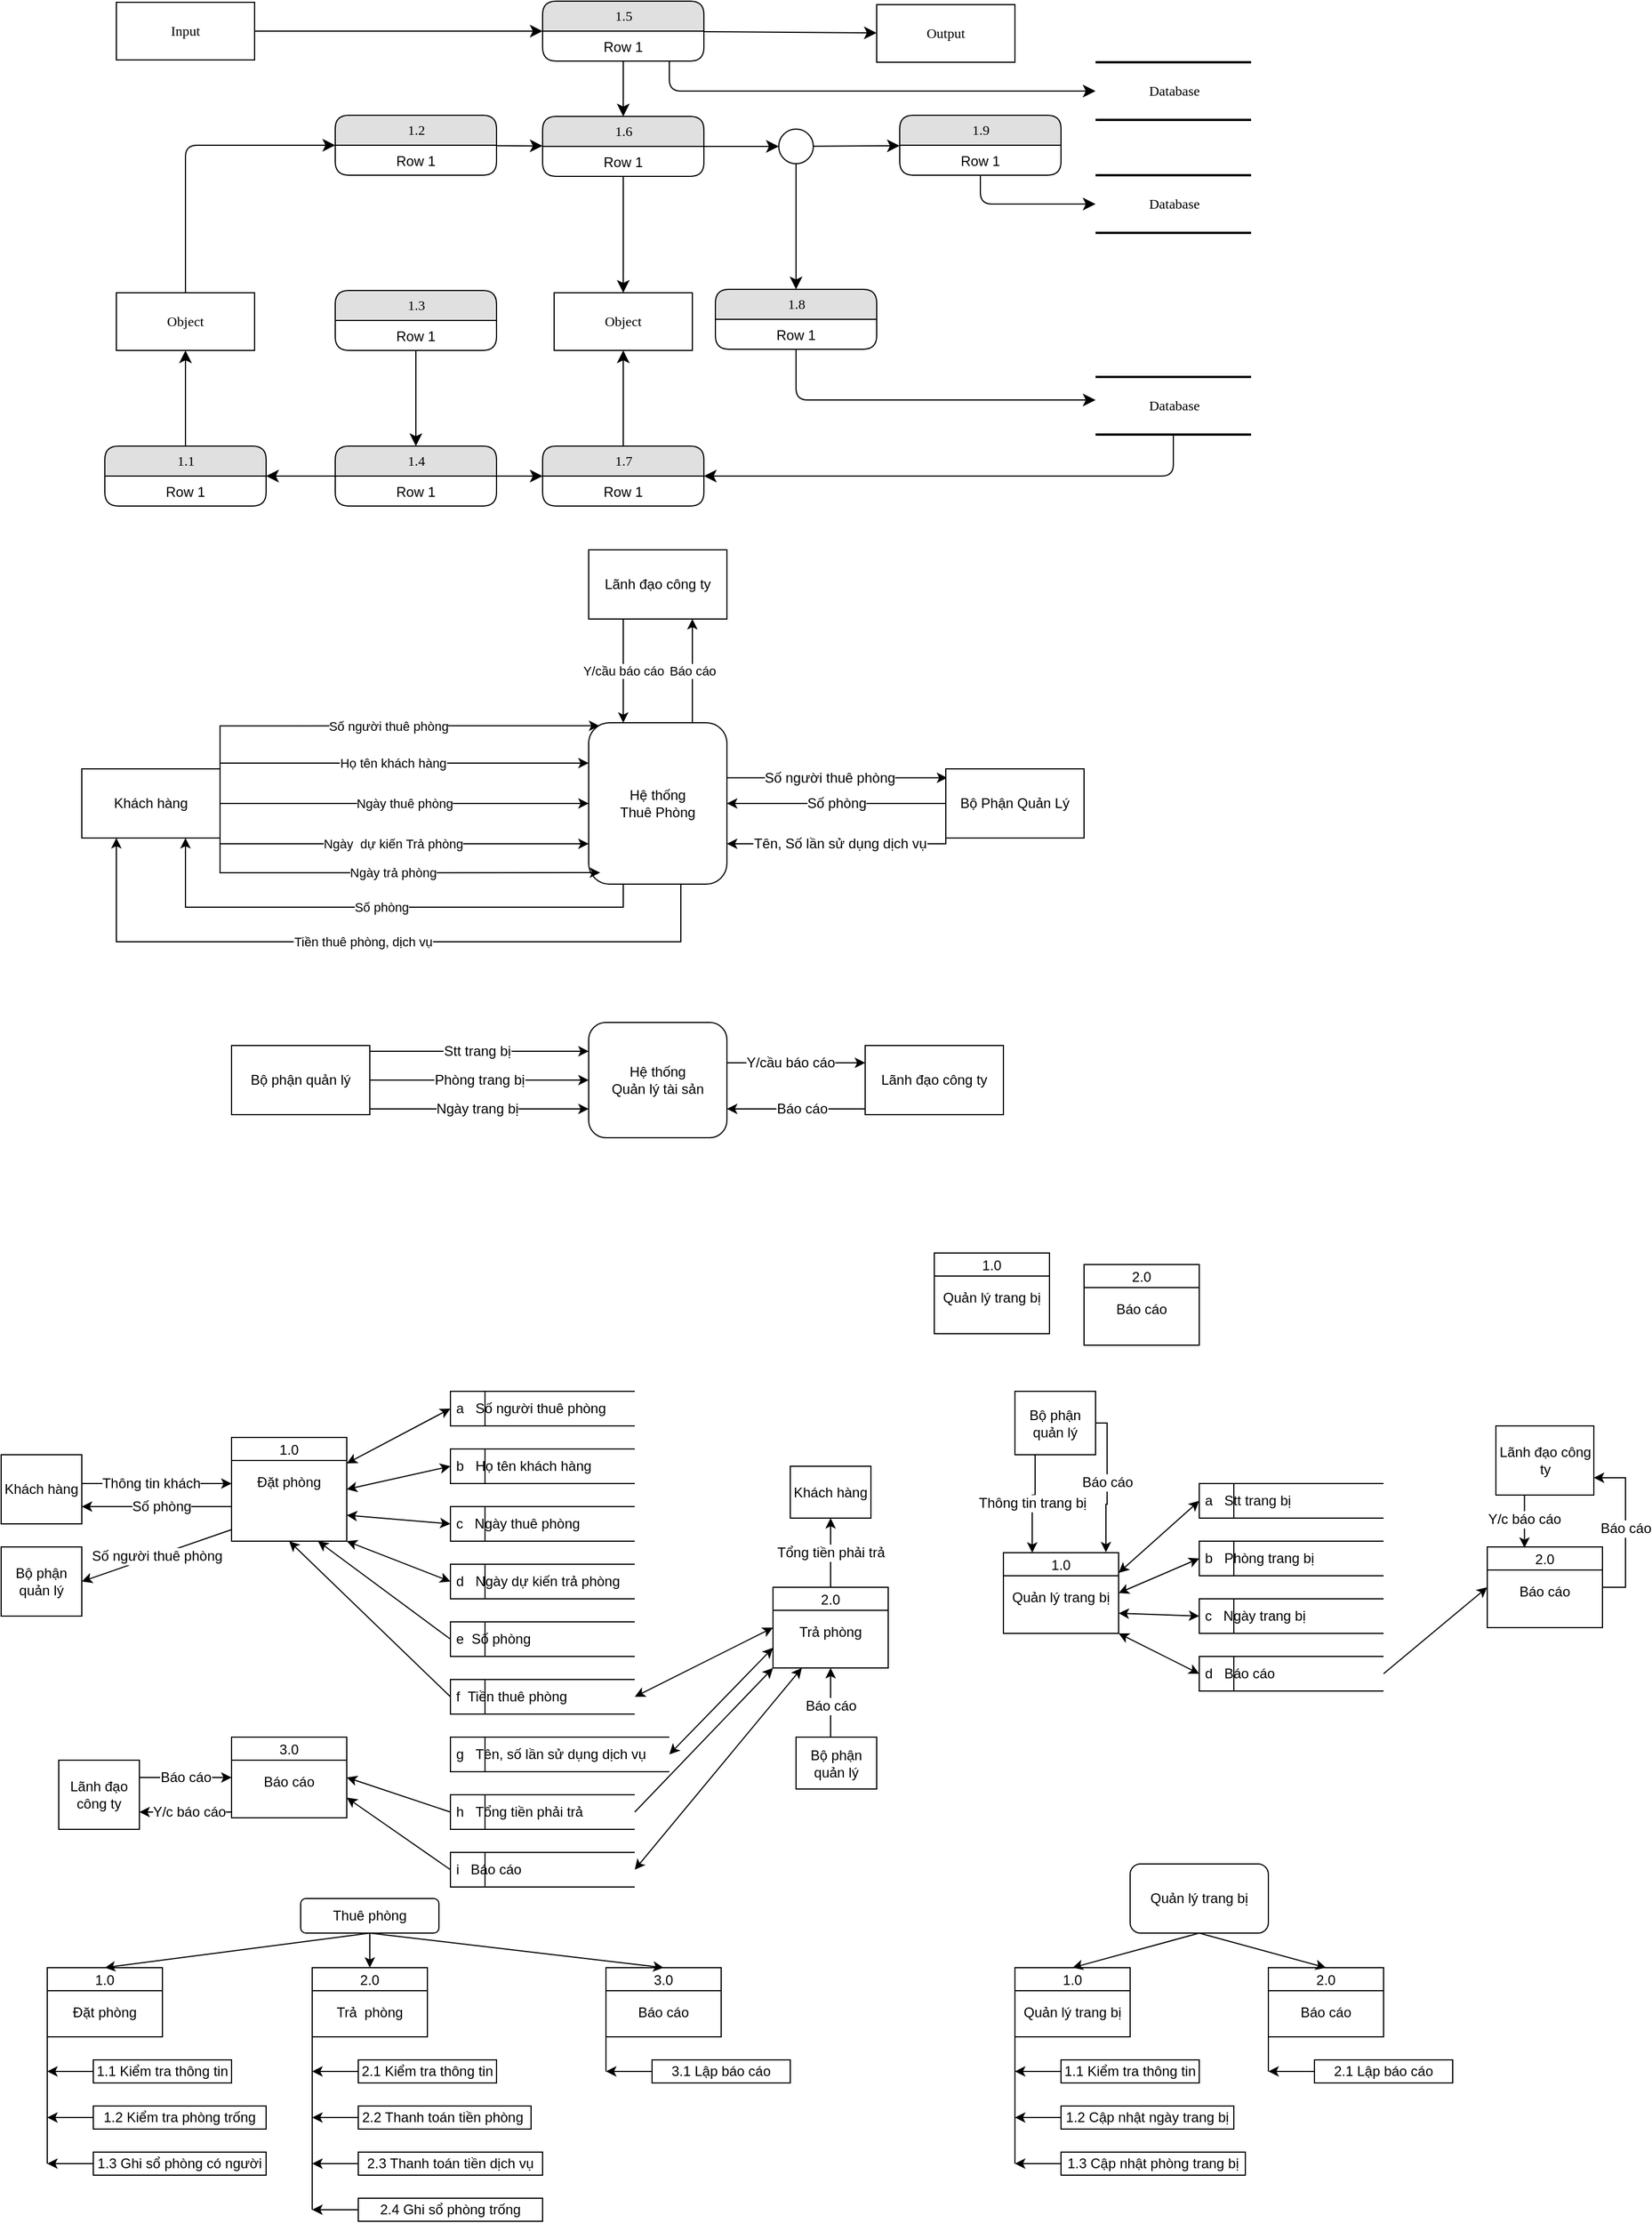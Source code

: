 <mxfile version="17.4.1" type="github">
  <diagram name="Page-1" id="52a04d89-c75d-2922-d76d-85b35f80e030">
    <mxGraphModel dx="1965" dy="456" grid="1" gridSize="10" guides="1" tooltips="1" connect="1" arrows="1" fold="1" page="1" pageScale="1" pageWidth="1100" pageHeight="850" background="none" math="0" shadow="0">
      <root>
        <mxCell id="0" />
        <mxCell id="1" parent="0" />
        <mxCell id="21ea969265ad0168-30" value="Database" style="html=1;rounded=0;shadow=0;comic=0;labelBackgroundColor=none;strokeWidth=2;fontFamily=Verdana;fontSize=12;align=center;shape=mxgraph.ios7ui.horLines;" parent="1" vertex="1">
          <mxGeometry x="910" y="107" width="135" height="50" as="geometry" />
        </mxCell>
        <mxCell id="17472293e6e8944d-4" value="Database" style="html=1;rounded=0;shadow=0;comic=0;labelBackgroundColor=none;strokeWidth=2;fontFamily=Verdana;fontSize=12;align=center;shape=mxgraph.ios7ui.horLines;" parent="1" vertex="1">
          <mxGeometry x="910" y="205" width="135" height="50" as="geometry" />
        </mxCell>
        <mxCell id="17472293e6e8944d-29" value="Output" style="whiteSpace=wrap;html=1;rounded=0;shadow=0;comic=0;labelBackgroundColor=none;strokeWidth=1;fontFamily=Verdana;fontSize=12;align=center;" parent="1" vertex="1">
          <mxGeometry x="720" y="57" width="120" height="50" as="geometry" />
        </mxCell>
        <mxCell id="1fdf3b25b50cf41e-27" style="edgeStyle=none;html=1;labelBackgroundColor=none;startFill=0;startSize=8;endFill=1;endSize=8;fontFamily=Verdana;fontSize=12;" parent="1" source="17472293e6e8944d-30" target="1fdf3b25b50cf41e-1" edge="1">
          <mxGeometry relative="1" as="geometry" />
        </mxCell>
        <mxCell id="17472293e6e8944d-30" value="Input" style="whiteSpace=wrap;html=1;rounded=0;shadow=0;comic=0;labelBackgroundColor=none;strokeWidth=1;fontFamily=Verdana;fontSize=12;align=center;" parent="1" vertex="1">
          <mxGeometry x="60" y="55" width="120" height="50" as="geometry" />
        </mxCell>
        <mxCell id="1fdf3b25b50cf41e-28" style="edgeStyle=none;html=1;labelBackgroundColor=none;startFill=0;startSize=8;endFill=1;endSize=8;fontFamily=Verdana;fontSize=12;" parent="1" source="1fdf3b25b50cf41e-1" target="17472293e6e8944d-29" edge="1">
          <mxGeometry relative="1" as="geometry" />
        </mxCell>
        <mxCell id="1fdf3b25b50cf41e-29" style="edgeStyle=none;html=1;labelBackgroundColor=none;startFill=0;startSize=8;endFill=1;endSize=8;fontFamily=Verdana;fontSize=12;" parent="1" source="1fdf3b25b50cf41e-1" target="1fdf3b25b50cf41e-7" edge="1">
          <mxGeometry relative="1" as="geometry" />
        </mxCell>
        <mxCell id="1fdf3b25b50cf41e-38" style="edgeStyle=orthogonalEdgeStyle;html=1;labelBackgroundColor=none;startFill=0;startSize=8;endFill=1;endSize=8;fontFamily=Verdana;fontSize=12;" parent="1" source="1fdf3b25b50cf41e-1" target="21ea969265ad0168-30" edge="1">
          <mxGeometry relative="1" as="geometry">
            <Array as="points">
              <mxPoint x="540" y="132" />
            </Array>
          </mxGeometry>
        </mxCell>
        <mxCell id="1fdf3b25b50cf41e-1" value="1.5" style="swimlane;html=1;fontStyle=0;childLayout=stackLayout;horizontal=1;startSize=26;fillColor=#e0e0e0;horizontalStack=0;resizeParent=1;resizeLast=0;collapsible=1;marginBottom=0;swimlaneFillColor=#ffffff;align=center;rounded=1;shadow=0;comic=0;labelBackgroundColor=none;strokeWidth=1;fontFamily=Verdana;fontSize=12" parent="1" vertex="1">
          <mxGeometry x="430" y="54" width="140" height="52" as="geometry" />
        </mxCell>
        <mxCell id="1fdf3b25b50cf41e-2" value="Row 1" style="text;html=1;strokeColor=none;fillColor=none;spacingLeft=4;spacingRight=4;whiteSpace=wrap;overflow=hidden;rotatable=0;points=[[0,0.5],[1,0.5]];portConstraint=eastwest;align=center;" parent="1fdf3b25b50cf41e-1" vertex="1">
          <mxGeometry y="26" width="140" height="26" as="geometry" />
        </mxCell>
        <mxCell id="1fdf3b25b50cf41e-47" style="edgeStyle=orthogonalEdgeStyle;html=1;labelBackgroundColor=none;startFill=0;startSize=8;endFill=1;endSize=8;fontFamily=Verdana;fontSize=12;" parent="1" source="1fdf3b25b50cf41e-6" target="1fdf3b25b50cf41e-21" edge="1">
          <mxGeometry relative="1" as="geometry">
            <Array as="points">
              <mxPoint x="978" y="466" />
            </Array>
          </mxGeometry>
        </mxCell>
        <mxCell id="1fdf3b25b50cf41e-6" value="Database" style="html=1;rounded=0;shadow=0;comic=0;labelBackgroundColor=none;strokeWidth=2;fontFamily=Verdana;fontSize=12;align=center;shape=mxgraph.ios7ui.horLines;" parent="1" vertex="1">
          <mxGeometry x="910" y="380" width="135" height="50" as="geometry" />
        </mxCell>
        <mxCell id="1fdf3b25b50cf41e-35" style="edgeStyle=none;html=1;labelBackgroundColor=none;startFill=0;startSize=8;endFill=1;endSize=8;fontFamily=Verdana;fontSize=12;" parent="1" source="1fdf3b25b50cf41e-7" target="1fdf3b25b50cf41e-34" edge="1">
          <mxGeometry relative="1" as="geometry">
            <mxPoint x="570.0" y="179.93" as="targetPoint" />
          </mxGeometry>
        </mxCell>
        <mxCell id="1fdf3b25b50cf41e-39" style="edgeStyle=none;html=1;labelBackgroundColor=none;startFill=0;startSize=8;endFill=1;endSize=8;fontFamily=Verdana;fontSize=12;" parent="1" source="1fdf3b25b50cf41e-7" target="1fdf3b25b50cf41e-26" edge="1">
          <mxGeometry relative="1" as="geometry" />
        </mxCell>
        <mxCell id="1fdf3b25b50cf41e-7" value="1.6" style="swimlane;html=1;fontStyle=0;childLayout=stackLayout;horizontal=1;startSize=26;fillColor=#e0e0e0;horizontalStack=0;resizeParent=1;resizeLast=0;collapsible=1;marginBottom=0;swimlaneFillColor=#ffffff;align=center;rounded=1;shadow=0;comic=0;labelBackgroundColor=none;strokeWidth=1;fontFamily=Verdana;fontSize=12" parent="1" vertex="1">
          <mxGeometry x="430" y="154" width="140" height="52" as="geometry" />
        </mxCell>
        <mxCell id="1fdf3b25b50cf41e-8" value="Row 1" style="text;html=1;strokeColor=none;fillColor=none;spacingLeft=4;spacingRight=4;whiteSpace=wrap;overflow=hidden;rotatable=0;points=[[0,0.5],[1,0.5]];portConstraint=eastwest;align=center;" parent="1fdf3b25b50cf41e-7" vertex="1">
          <mxGeometry y="26" width="140" height="26" as="geometry" />
        </mxCell>
        <mxCell id="1fdf3b25b50cf41e-40" style="edgeStyle=none;html=1;labelBackgroundColor=none;startFill=0;startSize=8;endFill=1;endSize=8;fontFamily=Verdana;fontSize=12;" parent="1" source="1fdf3b25b50cf41e-9" target="1fdf3b25b50cf41e-7" edge="1">
          <mxGeometry relative="1" as="geometry" />
        </mxCell>
        <mxCell id="1fdf3b25b50cf41e-9" value="1.2" style="swimlane;html=1;fontStyle=0;childLayout=stackLayout;horizontal=1;startSize=26;fillColor=#e0e0e0;horizontalStack=0;resizeParent=1;resizeLast=0;collapsible=1;marginBottom=0;swimlaneFillColor=#ffffff;align=center;rounded=1;shadow=0;comic=0;labelBackgroundColor=none;strokeWidth=1;fontFamily=Verdana;fontSize=12" parent="1" vertex="1">
          <mxGeometry x="250" y="153" width="140" height="52" as="geometry" />
        </mxCell>
        <mxCell id="1fdf3b25b50cf41e-10" value="Row 1" style="text;html=1;strokeColor=none;fillColor=none;spacingLeft=4;spacingRight=4;whiteSpace=wrap;overflow=hidden;rotatable=0;points=[[0,0.5],[1,0.5]];portConstraint=eastwest;align=center;" parent="1fdf3b25b50cf41e-9" vertex="1">
          <mxGeometry y="26" width="140" height="26" as="geometry" />
        </mxCell>
        <mxCell id="1fdf3b25b50cf41e-31" style="edgeStyle=orthogonalEdgeStyle;html=1;labelBackgroundColor=none;startFill=0;startSize=8;endFill=1;endSize=8;fontFamily=Verdana;fontSize=12;" parent="1" source="1fdf3b25b50cf41e-11" target="17472293e6e8944d-4" edge="1">
          <mxGeometry relative="1" as="geometry">
            <Array as="points">
              <mxPoint x="810" y="230" />
            </Array>
          </mxGeometry>
        </mxCell>
        <mxCell id="1fdf3b25b50cf41e-11" value="1.9" style="swimlane;html=1;fontStyle=0;childLayout=stackLayout;horizontal=1;startSize=26;fillColor=#e0e0e0;horizontalStack=0;resizeParent=1;resizeLast=0;collapsible=1;marginBottom=0;swimlaneFillColor=#ffffff;align=center;rounded=1;shadow=0;comic=0;labelBackgroundColor=none;strokeWidth=1;fontFamily=Verdana;fontSize=12" parent="1" vertex="1">
          <mxGeometry x="740" y="153" width="140" height="52" as="geometry" />
        </mxCell>
        <mxCell id="1fdf3b25b50cf41e-12" value="Row 1" style="text;html=1;strokeColor=none;fillColor=none;spacingLeft=4;spacingRight=4;whiteSpace=wrap;overflow=hidden;rotatable=0;points=[[0,0.5],[1,0.5]];portConstraint=eastwest;align=center;" parent="1fdf3b25b50cf41e-11" vertex="1">
          <mxGeometry y="26" width="140" height="26" as="geometry" />
        </mxCell>
        <mxCell id="1fdf3b25b50cf41e-43" style="edgeStyle=none;html=1;labelBackgroundColor=none;startFill=0;startSize=8;endFill=1;endSize=8;fontFamily=Verdana;fontSize=12;" parent="1" source="1fdf3b25b50cf41e-13" target="1fdf3b25b50cf41e-19" edge="1">
          <mxGeometry relative="1" as="geometry" />
        </mxCell>
        <mxCell id="1fdf3b25b50cf41e-13" value="1.3" style="swimlane;html=1;fontStyle=0;childLayout=stackLayout;horizontal=1;startSize=26;fillColor=#e0e0e0;horizontalStack=0;resizeParent=1;resizeLast=0;collapsible=1;marginBottom=0;swimlaneFillColor=#ffffff;align=center;rounded=1;shadow=0;comic=0;labelBackgroundColor=none;strokeWidth=1;fontFamily=Verdana;fontSize=12" parent="1" vertex="1">
          <mxGeometry x="250" y="305" width="140" height="52" as="geometry" />
        </mxCell>
        <mxCell id="1fdf3b25b50cf41e-14" value="Row 1" style="text;html=1;strokeColor=none;fillColor=none;spacingLeft=4;spacingRight=4;whiteSpace=wrap;overflow=hidden;rotatable=0;points=[[0,0.5],[1,0.5]];portConstraint=eastwest;align=center;" parent="1fdf3b25b50cf41e-13" vertex="1">
          <mxGeometry y="26" width="140" height="26" as="geometry" />
        </mxCell>
        <mxCell id="1fdf3b25b50cf41e-46" style="edgeStyle=orthogonalEdgeStyle;html=1;labelBackgroundColor=none;startFill=0;startSize=8;endFill=1;endSize=8;fontFamily=Verdana;fontSize=12;" parent="1" source="1fdf3b25b50cf41e-15" target="1fdf3b25b50cf41e-6" edge="1">
          <mxGeometry relative="1" as="geometry">
            <Array as="points">
              <mxPoint x="650" y="400" />
            </Array>
          </mxGeometry>
        </mxCell>
        <mxCell id="1fdf3b25b50cf41e-15" value="1.8" style="swimlane;html=1;fontStyle=0;childLayout=stackLayout;horizontal=1;startSize=26;fillColor=#e0e0e0;horizontalStack=0;resizeParent=1;resizeLast=0;collapsible=1;marginBottom=0;swimlaneFillColor=#ffffff;align=center;rounded=1;shadow=0;comic=0;labelBackgroundColor=none;strokeWidth=1;fontFamily=Verdana;fontSize=12" parent="1" vertex="1">
          <mxGeometry x="580" y="304" width="140" height="52" as="geometry" />
        </mxCell>
        <mxCell id="1fdf3b25b50cf41e-16" value="Row 1" style="text;html=1;strokeColor=none;fillColor=none;spacingLeft=4;spacingRight=4;whiteSpace=wrap;overflow=hidden;rotatable=0;points=[[0,0.5],[1,0.5]];portConstraint=eastwest;align=center;" parent="1fdf3b25b50cf41e-15" vertex="1">
          <mxGeometry y="26" width="140" height="26" as="geometry" />
        </mxCell>
        <mxCell id="1fdf3b25b50cf41e-42" style="edgeStyle=none;html=1;labelBackgroundColor=none;startFill=0;startSize=8;endFill=1;endSize=8;fontFamily=Verdana;fontSize=12;" parent="1" source="1fdf3b25b50cf41e-17" target="1fdf3b25b50cf41e-25" edge="1">
          <mxGeometry relative="1" as="geometry" />
        </mxCell>
        <mxCell id="1fdf3b25b50cf41e-17" value="1.1" style="swimlane;html=1;fontStyle=0;childLayout=stackLayout;horizontal=1;startSize=26;fillColor=#e0e0e0;horizontalStack=0;resizeParent=1;resizeLast=0;collapsible=1;marginBottom=0;swimlaneFillColor=#ffffff;align=center;rounded=1;shadow=0;comic=0;labelBackgroundColor=none;strokeWidth=1;fontFamily=Verdana;fontSize=12" parent="1" vertex="1">
          <mxGeometry x="50" y="440" width="140" height="52" as="geometry" />
        </mxCell>
        <mxCell id="1fdf3b25b50cf41e-18" value="Row 1" style="text;html=1;strokeColor=none;fillColor=none;spacingLeft=4;spacingRight=4;whiteSpace=wrap;overflow=hidden;rotatable=0;points=[[0,0.5],[1,0.5]];portConstraint=eastwest;align=center;" parent="1fdf3b25b50cf41e-17" vertex="1">
          <mxGeometry y="26" width="140" height="26" as="geometry" />
        </mxCell>
        <mxCell id="1fdf3b25b50cf41e-44" style="edgeStyle=none;html=1;labelBackgroundColor=none;startFill=0;startSize=8;endFill=1;endSize=8;fontFamily=Verdana;fontSize=12;" parent="1" source="1fdf3b25b50cf41e-19" target="1fdf3b25b50cf41e-21" edge="1">
          <mxGeometry relative="1" as="geometry" />
        </mxCell>
        <mxCell id="1fdf3b25b50cf41e-48" style="edgeStyle=none;html=1;labelBackgroundColor=none;startFill=0;startSize=8;endFill=1;endSize=8;fontFamily=Verdana;fontSize=12;" parent="1" source="1fdf3b25b50cf41e-19" target="1fdf3b25b50cf41e-17" edge="1">
          <mxGeometry relative="1" as="geometry" />
        </mxCell>
        <mxCell id="1fdf3b25b50cf41e-19" value="1.4" style="swimlane;html=1;fontStyle=0;childLayout=stackLayout;horizontal=1;startSize=26;fillColor=#e0e0e0;horizontalStack=0;resizeParent=1;resizeLast=0;collapsible=1;marginBottom=0;swimlaneFillColor=#ffffff;align=center;rounded=1;shadow=0;comic=0;labelBackgroundColor=none;strokeWidth=1;fontFamily=Verdana;fontSize=12" parent="1" vertex="1">
          <mxGeometry x="250" y="440" width="140" height="52" as="geometry" />
        </mxCell>
        <mxCell id="1fdf3b25b50cf41e-20" value="Row 1" style="text;html=1;strokeColor=none;fillColor=none;spacingLeft=4;spacingRight=4;whiteSpace=wrap;overflow=hidden;rotatable=0;points=[[0,0.5],[1,0.5]];portConstraint=eastwest;align=center;" parent="1fdf3b25b50cf41e-19" vertex="1">
          <mxGeometry y="26" width="140" height="26" as="geometry" />
        </mxCell>
        <mxCell id="1fdf3b25b50cf41e-45" style="edgeStyle=none;html=1;labelBackgroundColor=none;startFill=0;startSize=8;endFill=1;endSize=8;fontFamily=Verdana;fontSize=12;" parent="1" source="1fdf3b25b50cf41e-21" target="1fdf3b25b50cf41e-26" edge="1">
          <mxGeometry relative="1" as="geometry" />
        </mxCell>
        <mxCell id="1fdf3b25b50cf41e-21" value="1.7" style="swimlane;html=1;fontStyle=0;childLayout=stackLayout;horizontal=1;startSize=26;fillColor=#e0e0e0;horizontalStack=0;resizeParent=1;resizeLast=0;collapsible=1;marginBottom=0;swimlaneFillColor=#ffffff;align=center;rounded=1;shadow=0;comic=0;labelBackgroundColor=none;strokeWidth=1;fontFamily=Verdana;fontSize=12" parent="1" vertex="1">
          <mxGeometry x="430" y="440" width="140" height="52" as="geometry" />
        </mxCell>
        <mxCell id="1fdf3b25b50cf41e-22" value="Row 1" style="text;html=1;strokeColor=none;fillColor=none;spacingLeft=4;spacingRight=4;whiteSpace=wrap;overflow=hidden;rotatable=0;points=[[0,0.5],[1,0.5]];portConstraint=eastwest;align=center;" parent="1fdf3b25b50cf41e-21" vertex="1">
          <mxGeometry y="26" width="140" height="26" as="geometry" />
        </mxCell>
        <mxCell id="1fdf3b25b50cf41e-41" style="edgeStyle=orthogonalEdgeStyle;html=1;labelBackgroundColor=none;startFill=0;startSize=8;endFill=1;endSize=8;fontFamily=Verdana;fontSize=12;" parent="1" source="1fdf3b25b50cf41e-25" target="1fdf3b25b50cf41e-9" edge="1">
          <mxGeometry relative="1" as="geometry">
            <Array as="points">
              <mxPoint x="120" y="179" />
            </Array>
          </mxGeometry>
        </mxCell>
        <mxCell id="1fdf3b25b50cf41e-25" value="Object" style="whiteSpace=wrap;html=1;rounded=0;shadow=0;comic=0;labelBackgroundColor=none;strokeWidth=1;fontFamily=Verdana;fontSize=12;align=center;" parent="1" vertex="1">
          <mxGeometry x="60" y="307" width="120" height="50" as="geometry" />
        </mxCell>
        <mxCell id="1fdf3b25b50cf41e-26" value="Object" style="whiteSpace=wrap;html=1;rounded=0;shadow=0;comic=0;labelBackgroundColor=none;strokeWidth=1;fontFamily=Verdana;fontSize=12;align=center;" parent="1" vertex="1">
          <mxGeometry x="440" y="307" width="120" height="50" as="geometry" />
        </mxCell>
        <mxCell id="1fdf3b25b50cf41e-36" style="edgeStyle=none;html=1;labelBackgroundColor=none;startFill=0;startSize=8;endFill=1;endSize=8;fontFamily=Verdana;fontSize=12;" parent="1" source="1fdf3b25b50cf41e-34" target="1fdf3b25b50cf41e-15" edge="1">
          <mxGeometry relative="1" as="geometry" />
        </mxCell>
        <mxCell id="1fdf3b25b50cf41e-37" style="edgeStyle=none;html=1;labelBackgroundColor=none;startFill=0;startSize=8;endFill=1;endSize=8;fontFamily=Verdana;fontSize=12;" parent="1" source="1fdf3b25b50cf41e-34" target="1fdf3b25b50cf41e-11" edge="1">
          <mxGeometry relative="1" as="geometry" />
        </mxCell>
        <mxCell id="1fdf3b25b50cf41e-34" value="" style="ellipse;whiteSpace=wrap;html=1;rounded=1;shadow=0;comic=0;labelBackgroundColor=none;strokeWidth=1;fontFamily=Verdana;fontSize=12;align=center;" parent="1" vertex="1">
          <mxGeometry x="635" y="165" width="30" height="30" as="geometry" />
        </mxCell>
        <mxCell id="qejZdifnQQVO7MGU1D6S-14" value="Số phòng" style="edgeStyle=orthogonalEdgeStyle;rounded=0;orthogonalLoop=1;jettySize=auto;html=1;exitX=0.25;exitY=1;exitDx=0;exitDy=0;entryX=0.75;entryY=1;entryDx=0;entryDy=0;" edge="1" parent="1" source="qejZdifnQQVO7MGU1D6S-1" target="qejZdifnQQVO7MGU1D6S-2">
          <mxGeometry relative="1" as="geometry" />
        </mxCell>
        <mxCell id="qejZdifnQQVO7MGU1D6S-24" value="Báo cáo" style="edgeStyle=orthogonalEdgeStyle;rounded=0;orthogonalLoop=1;jettySize=auto;html=1;exitX=0.75;exitY=0;exitDx=0;exitDy=0;entryX=0.75;entryY=1;entryDx=0;entryDy=0;" edge="1" parent="1" source="qejZdifnQQVO7MGU1D6S-1" target="qejZdifnQQVO7MGU1D6S-4">
          <mxGeometry relative="1" as="geometry" />
        </mxCell>
        <mxCell id="qejZdifnQQVO7MGU1D6S-34" value="Số người thuê phòng" style="edgeStyle=orthogonalEdgeStyle;rounded=0;orthogonalLoop=1;jettySize=auto;html=1;exitX=1;exitY=0.25;exitDx=0;exitDy=0;entryX=0.01;entryY=0.13;entryDx=0;entryDy=0;entryPerimeter=0;fontSize=12;" edge="1" parent="1" source="qejZdifnQQVO7MGU1D6S-1" target="qejZdifnQQVO7MGU1D6S-3">
          <mxGeometry relative="1" as="geometry">
            <Array as="points">
              <mxPoint x="590" y="728" />
            </Array>
          </mxGeometry>
        </mxCell>
        <mxCell id="qejZdifnQQVO7MGU1D6S-1" value="Hệ thống&lt;br&gt;Thuê Phòng" style="rounded=1;whiteSpace=wrap;html=1;" vertex="1" parent="1">
          <mxGeometry x="470" y="680" width="120" height="140" as="geometry" />
        </mxCell>
        <mxCell id="qejZdifnQQVO7MGU1D6S-8" value="Số người thuê phòng" style="edgeStyle=orthogonalEdgeStyle;rounded=0;orthogonalLoop=1;jettySize=auto;html=1;exitX=1;exitY=0;exitDx=0;exitDy=0;entryX=0.077;entryY=0.019;entryDx=0;entryDy=0;entryPerimeter=0;" edge="1" parent="1" source="qejZdifnQQVO7MGU1D6S-2" target="qejZdifnQQVO7MGU1D6S-1">
          <mxGeometry relative="1" as="geometry" />
        </mxCell>
        <mxCell id="qejZdifnQQVO7MGU1D6S-9" value="Họ tên khách hàng" style="edgeStyle=orthogonalEdgeStyle;rounded=0;orthogonalLoop=1;jettySize=auto;html=1;exitX=1;exitY=0.25;exitDx=0;exitDy=0;entryX=0;entryY=0.25;entryDx=0;entryDy=0;" edge="1" parent="1" source="qejZdifnQQVO7MGU1D6S-2" target="qejZdifnQQVO7MGU1D6S-1">
          <mxGeometry relative="1" as="geometry">
            <Array as="points">
              <mxPoint x="150" y="715" />
            </Array>
          </mxGeometry>
        </mxCell>
        <mxCell id="qejZdifnQQVO7MGU1D6S-10" value="Ngày thuê phòng" style="edgeStyle=orthogonalEdgeStyle;rounded=0;orthogonalLoop=1;jettySize=auto;html=1;exitX=1;exitY=0.5;exitDx=0;exitDy=0;" edge="1" parent="1" source="qejZdifnQQVO7MGU1D6S-2" target="qejZdifnQQVO7MGU1D6S-1">
          <mxGeometry relative="1" as="geometry" />
        </mxCell>
        <mxCell id="qejZdifnQQVO7MGU1D6S-11" value="Ngày&amp;nbsp; dự kiến Trả phòng" style="edgeStyle=orthogonalEdgeStyle;rounded=0;orthogonalLoop=1;jettySize=auto;html=1;exitX=1;exitY=0.75;exitDx=0;exitDy=0;entryX=0;entryY=0.75;entryDx=0;entryDy=0;" edge="1" parent="1" source="qejZdifnQQVO7MGU1D6S-2" target="qejZdifnQQVO7MGU1D6S-1">
          <mxGeometry relative="1" as="geometry">
            <Array as="points">
              <mxPoint x="150" y="785" />
            </Array>
          </mxGeometry>
        </mxCell>
        <mxCell id="qejZdifnQQVO7MGU1D6S-12" value="Ngày trả phòng" style="edgeStyle=orthogonalEdgeStyle;rounded=0;orthogonalLoop=1;jettySize=auto;html=1;exitX=1;exitY=1;exitDx=0;exitDy=0;entryX=0.083;entryY=0.929;entryDx=0;entryDy=0;entryPerimeter=0;" edge="1" parent="1" source="qejZdifnQQVO7MGU1D6S-2" target="qejZdifnQQVO7MGU1D6S-1">
          <mxGeometry relative="1" as="geometry">
            <Array as="points">
              <mxPoint x="150" y="810" />
            </Array>
          </mxGeometry>
        </mxCell>
        <mxCell id="qejZdifnQQVO7MGU1D6S-15" value="Tiền thuê phòng, dịch vụ" style="edgeStyle=orthogonalEdgeStyle;rounded=0;orthogonalLoop=1;jettySize=auto;html=1;entryX=0.25;entryY=1;entryDx=0;entryDy=0;" edge="1" parent="1" target="qejZdifnQQVO7MGU1D6S-2">
          <mxGeometry x="0.035" relative="1" as="geometry">
            <mxPoint x="550" y="820" as="sourcePoint" />
            <mxPoint x="70" y="820" as="targetPoint" />
            <Array as="points">
              <mxPoint x="550" y="870" />
              <mxPoint x="60" y="870" />
            </Array>
            <mxPoint as="offset" />
          </mxGeometry>
        </mxCell>
        <mxCell id="qejZdifnQQVO7MGU1D6S-2" value="Khách hàng" style="rounded=0;whiteSpace=wrap;html=1;" vertex="1" parent="1">
          <mxGeometry x="30" y="720" width="120" height="60" as="geometry" />
        </mxCell>
        <mxCell id="qejZdifnQQVO7MGU1D6S-30" value="Số phòng" style="edgeStyle=orthogonalEdgeStyle;rounded=0;orthogonalLoop=1;jettySize=auto;html=1;exitX=0;exitY=0.5;exitDx=0;exitDy=0;entryX=1;entryY=0.5;entryDx=0;entryDy=0;fontSize=12;" edge="1" parent="1" source="qejZdifnQQVO7MGU1D6S-3" target="qejZdifnQQVO7MGU1D6S-1">
          <mxGeometry relative="1" as="geometry" />
        </mxCell>
        <mxCell id="qejZdifnQQVO7MGU1D6S-32" value="Tên, Số lần sử dụng dịch vụ" style="edgeStyle=orthogonalEdgeStyle;rounded=0;orthogonalLoop=1;jettySize=auto;html=1;exitX=0;exitY=1;exitDx=0;exitDy=0;entryX=1;entryY=0.75;entryDx=0;entryDy=0;fontSize=12;" edge="1" parent="1" source="qejZdifnQQVO7MGU1D6S-3" target="qejZdifnQQVO7MGU1D6S-1">
          <mxGeometry relative="1" as="geometry">
            <Array as="points">
              <mxPoint x="780" y="785" />
            </Array>
          </mxGeometry>
        </mxCell>
        <mxCell id="qejZdifnQQVO7MGU1D6S-3" value="Bộ Phận Quản Lý" style="rounded=0;whiteSpace=wrap;html=1;" vertex="1" parent="1">
          <mxGeometry x="780" y="720" width="120" height="60" as="geometry" />
        </mxCell>
        <mxCell id="qejZdifnQQVO7MGU1D6S-23" value="Y/cầu báo cáo" style="edgeStyle=orthogonalEdgeStyle;rounded=0;orthogonalLoop=1;jettySize=auto;html=1;exitX=0.25;exitY=1;exitDx=0;exitDy=0;entryX=0.25;entryY=0;entryDx=0;entryDy=0;" edge="1" parent="1" source="qejZdifnQQVO7MGU1D6S-4" target="qejZdifnQQVO7MGU1D6S-1">
          <mxGeometry relative="1" as="geometry" />
        </mxCell>
        <mxCell id="qejZdifnQQVO7MGU1D6S-4" value="Lãnh đạo công ty" style="rounded=0;whiteSpace=wrap;html=1;" vertex="1" parent="1">
          <mxGeometry x="470" y="530" width="120" height="60" as="geometry" />
        </mxCell>
        <mxCell id="qejZdifnQQVO7MGU1D6S-43" value="Y/cầu báo cáo" style="edgeStyle=orthogonalEdgeStyle;rounded=0;orthogonalLoop=1;jettySize=auto;html=1;exitX=1;exitY=0.25;exitDx=0;exitDy=0;entryX=0;entryY=0.25;entryDx=0;entryDy=0;fontSize=12;" edge="1" parent="1" source="qejZdifnQQVO7MGU1D6S-35" target="qejZdifnQQVO7MGU1D6S-37">
          <mxGeometry relative="1" as="geometry">
            <Array as="points">
              <mxPoint x="590" y="975" />
            </Array>
          </mxGeometry>
        </mxCell>
        <mxCell id="qejZdifnQQVO7MGU1D6S-35" value="Hệ thống&lt;br&gt;Quản lý tài sản" style="rounded=1;whiteSpace=wrap;html=1;fontSize=12;" vertex="1" parent="1">
          <mxGeometry x="470" y="940" width="120" height="100" as="geometry" />
        </mxCell>
        <mxCell id="qejZdifnQQVO7MGU1D6S-39" value="Stt trang bị" style="edgeStyle=orthogonalEdgeStyle;rounded=0;orthogonalLoop=1;jettySize=auto;html=1;exitX=1;exitY=0;exitDx=0;exitDy=0;entryX=0;entryY=0.25;entryDx=0;entryDy=0;fontSize=12;" edge="1" parent="1" source="qejZdifnQQVO7MGU1D6S-36" target="qejZdifnQQVO7MGU1D6S-35">
          <mxGeometry relative="1" as="geometry">
            <Array as="points">
              <mxPoint x="280" y="965" />
            </Array>
          </mxGeometry>
        </mxCell>
        <mxCell id="qejZdifnQQVO7MGU1D6S-40" value="Phòng trang bị" style="edgeStyle=orthogonalEdgeStyle;rounded=0;orthogonalLoop=1;jettySize=auto;html=1;exitX=1;exitY=0.5;exitDx=0;exitDy=0;fontSize=12;" edge="1" parent="1" source="qejZdifnQQVO7MGU1D6S-36" target="qejZdifnQQVO7MGU1D6S-35">
          <mxGeometry relative="1" as="geometry" />
        </mxCell>
        <mxCell id="qejZdifnQQVO7MGU1D6S-41" value="Ngày trang bị" style="edgeStyle=orthogonalEdgeStyle;rounded=0;orthogonalLoop=1;jettySize=auto;html=1;exitX=1;exitY=1;exitDx=0;exitDy=0;entryX=0;entryY=0.75;entryDx=0;entryDy=0;fontSize=12;" edge="1" parent="1" source="qejZdifnQQVO7MGU1D6S-36" target="qejZdifnQQVO7MGU1D6S-35">
          <mxGeometry relative="1" as="geometry">
            <Array as="points">
              <mxPoint x="280" y="1015" />
            </Array>
          </mxGeometry>
        </mxCell>
        <mxCell id="qejZdifnQQVO7MGU1D6S-36" value="Bộ phận quản lý" style="rounded=0;whiteSpace=wrap;html=1;fontSize=12;" vertex="1" parent="1">
          <mxGeometry x="160" y="960" width="120" height="60" as="geometry" />
        </mxCell>
        <mxCell id="qejZdifnQQVO7MGU1D6S-45" value="Báo cáo" style="edgeStyle=orthogonalEdgeStyle;rounded=0;orthogonalLoop=1;jettySize=auto;html=1;exitX=0;exitY=0.75;exitDx=0;exitDy=0;entryX=1;entryY=0.75;entryDx=0;entryDy=0;fontSize=12;" edge="1" parent="1" source="qejZdifnQQVO7MGU1D6S-37" target="qejZdifnQQVO7MGU1D6S-35">
          <mxGeometry relative="1" as="geometry">
            <Array as="points">
              <mxPoint x="710" y="1015" />
            </Array>
          </mxGeometry>
        </mxCell>
        <mxCell id="qejZdifnQQVO7MGU1D6S-37" value="Lãnh đạo công ty" style="rounded=0;whiteSpace=wrap;html=1;fontSize=12;" vertex="1" parent="1">
          <mxGeometry x="710" y="960" width="120" height="60" as="geometry" />
        </mxCell>
        <mxCell id="qejZdifnQQVO7MGU1D6S-98" value="Tổng tiền phải trả" style="edgeStyle=orthogonalEdgeStyle;rounded=0;orthogonalLoop=1;jettySize=auto;html=1;exitX=0.5;exitY=0;exitDx=0;exitDy=0;entryX=0.5;entryY=1;entryDx=0;entryDy=0;fontSize=12;" edge="1" parent="1" source="qejZdifnQQVO7MGU1D6S-46" target="qejZdifnQQVO7MGU1D6S-89">
          <mxGeometry relative="1" as="geometry" />
        </mxCell>
        <mxCell id="qejZdifnQQVO7MGU1D6S-46" value="&#xa;&#xa;2.0&#xa;&#xa;Trả phòng" style="swimlane;fontStyle=0;childLayout=stackLayout;horizontal=1;startSize=20;fillColor=#ffffff;horizontalStack=0;resizeParent=1;resizeParentMax=0;resizeLast=0;collapsible=0;marginBottom=0;swimlaneFillColor=#ffffff;fontSize=12;" vertex="1" parent="1">
          <mxGeometry x="630" y="1430" width="100" height="70" as="geometry" />
        </mxCell>
        <mxCell id="qejZdifnQQVO7MGU1D6S-50" value="&#xa;&#xa;1.0&#xa;&#xa;Quản lý trang bị" style="swimlane;fontStyle=0;childLayout=stackLayout;horizontal=1;startSize=20;fillColor=#ffffff;horizontalStack=0;resizeParent=1;resizeParentMax=0;resizeLast=0;collapsible=0;marginBottom=0;swimlaneFillColor=#ffffff;fontSize=12;" vertex="1" parent="1">
          <mxGeometry x="770" y="1140" width="100" height="70" as="geometry" />
        </mxCell>
        <mxCell id="qejZdifnQQVO7MGU1D6S-51" value="&#xa;&#xa;2.0&#xa;&#xa;Báo cáo" style="swimlane;fontStyle=0;childLayout=stackLayout;horizontal=1;startSize=20;fillColor=#ffffff;horizontalStack=0;resizeParent=1;resizeParentMax=0;resizeLast=0;collapsible=0;marginBottom=0;swimlaneFillColor=#ffffff;fontSize=12;" vertex="1" parent="1">
          <mxGeometry x="900" y="1150" width="100" height="70" as="geometry" />
        </mxCell>
        <mxCell id="qejZdifnQQVO7MGU1D6S-101" value="Số phòng" style="edgeStyle=orthogonalEdgeStyle;rounded=0;orthogonalLoop=1;jettySize=auto;html=1;exitX=0;exitY=0.75;exitDx=0;exitDy=0;entryX=1;entryY=0.75;entryDx=0;entryDy=0;fontSize=12;" edge="1" parent="1" source="qejZdifnQQVO7MGU1D6S-53" target="qejZdifnQQVO7MGU1D6S-85">
          <mxGeometry relative="1" as="geometry">
            <Array as="points">
              <mxPoint x="160" y="1360" />
            </Array>
          </mxGeometry>
        </mxCell>
        <mxCell id="qejZdifnQQVO7MGU1D6S-53" value="&#xa;&#xa;1.0&#xa;&#xa;Đặt phòng" style="swimlane;fontStyle=0;childLayout=stackLayout;horizontal=1;startSize=20;fillColor=#ffffff;horizontalStack=0;resizeParent=1;resizeParentMax=0;resizeLast=0;collapsible=0;marginBottom=0;swimlaneFillColor=#ffffff;fontSize=12;" vertex="1" parent="1">
          <mxGeometry x="160" y="1300" width="100" height="90" as="geometry" />
        </mxCell>
        <mxCell id="qejZdifnQQVO7MGU1D6S-54" value="a&amp;nbsp;&lt;span style=&quot;white-space: pre&quot;&gt;	&lt;/span&gt;&amp;nbsp;Số người thuê phòng" style="html=1;dashed=0;whitespace=wrap;shape=mxgraph.dfd.dataStoreID;align=left;spacingLeft=3;points=[[0,0],[0.5,0],[1,0],[0,0.5],[1,0.5],[0,1],[0.5,1],[1,1]];fontSize=12;" vertex="1" parent="1">
          <mxGeometry x="350" y="1260" width="160" height="30" as="geometry" />
        </mxCell>
        <mxCell id="qejZdifnQQVO7MGU1D6S-55" value="e&lt;span style=&quot;white-space: pre&quot;&gt;	&lt;/span&gt;&amp;nbsp;Số phòng" style="html=1;dashed=0;whitespace=wrap;shape=mxgraph.dfd.dataStoreID;align=left;spacingLeft=3;points=[[0,0],[0.5,0],[1,0],[0,0.5],[1,0.5],[0,1],[0.5,1],[1,1]];fontSize=12;" vertex="1" parent="1">
          <mxGeometry x="350" y="1460" width="160" height="30" as="geometry" />
        </mxCell>
        <mxCell id="qejZdifnQQVO7MGU1D6S-56" value="d&amp;nbsp;&lt;span style=&quot;white-space: pre&quot;&gt;	&lt;/span&gt;&amp;nbsp;Ngày dự kiến trả phòng" style="html=1;dashed=0;whitespace=wrap;shape=mxgraph.dfd.dataStoreID;align=left;spacingLeft=3;points=[[0,0],[0.5,0],[1,0],[0,0.5],[1,0.5],[0,1],[0.5,1],[1,1]];fontSize=12;" vertex="1" parent="1">
          <mxGeometry x="350" y="1410" width="160" height="30" as="geometry" />
        </mxCell>
        <mxCell id="qejZdifnQQVO7MGU1D6S-57" value="c&amp;nbsp;&lt;span style=&quot;white-space: pre&quot;&gt;	&lt;/span&gt;&amp;nbsp;Ngày thuê phòng" style="html=1;dashed=0;whitespace=wrap;shape=mxgraph.dfd.dataStoreID;align=left;spacingLeft=3;points=[[0,0],[0.5,0],[1,0],[0,0.5],[1,0.5],[0,1],[0.5,1],[1,1]];fontSize=12;" vertex="1" parent="1">
          <mxGeometry x="350" y="1360" width="160" height="30" as="geometry" />
        </mxCell>
        <mxCell id="qejZdifnQQVO7MGU1D6S-58" value="b&amp;nbsp;&lt;span style=&quot;white-space: pre&quot;&gt;	&lt;/span&gt;&amp;nbsp;Họ tên khách hàng" style="html=1;dashed=0;whitespace=wrap;shape=mxgraph.dfd.dataStoreID;align=left;spacingLeft=3;points=[[0,0],[0.5,0],[1,0],[0,0.5],[1,0.5],[0,1],[0.5,1],[1,1]];fontSize=12;" vertex="1" parent="1">
          <mxGeometry x="350" y="1310" width="160" height="30" as="geometry" />
        </mxCell>
        <mxCell id="qejZdifnQQVO7MGU1D6S-59" value="h&amp;nbsp;&lt;span style=&quot;white-space: pre&quot;&gt;	&lt;/span&gt;&amp;nbsp;Tổng tiền phải trả" style="html=1;dashed=0;whitespace=wrap;shape=mxgraph.dfd.dataStoreID;align=left;spacingLeft=3;points=[[0,0],[0.5,0],[1,0],[0,0.5],[1,0.5],[0,1],[0.5,1],[1,1]];fontSize=12;" vertex="1" parent="1">
          <mxGeometry x="350" y="1610" width="160" height="30" as="geometry" />
        </mxCell>
        <mxCell id="qejZdifnQQVO7MGU1D6S-60" value="g&amp;nbsp;&lt;span style=&quot;white-space: pre&quot;&gt;	&lt;/span&gt;&amp;nbsp;Tên, số lần sử dụng dịch vụ" style="html=1;dashed=0;whitespace=wrap;shape=mxgraph.dfd.dataStoreID;align=left;spacingLeft=3;points=[[0,0],[0.5,0],[1,0],[0,0.5],[1,0.5],[0,1],[0.5,1],[1,1]];fontSize=12;" vertex="1" parent="1">
          <mxGeometry x="350" y="1560" width="190" height="30" as="geometry" />
        </mxCell>
        <mxCell id="qejZdifnQQVO7MGU1D6S-61" value="f&lt;span style=&quot;white-space: pre&quot;&gt;	&lt;/span&gt;&amp;nbsp;Tiền thuê phòng" style="html=1;dashed=0;whitespace=wrap;shape=mxgraph.dfd.dataStoreID;align=left;spacingLeft=3;points=[[0,0],[0.5,0],[1,0],[0,0.5],[1,0.5],[0,1],[0.5,1],[1,1]];fontSize=12;" vertex="1" parent="1">
          <mxGeometry x="350" y="1510" width="160" height="30" as="geometry" />
        </mxCell>
        <mxCell id="qejZdifnQQVO7MGU1D6S-62" value="i&amp;nbsp;&lt;span style=&quot;white-space: pre&quot;&gt;	&lt;/span&gt;&amp;nbsp;Báo cáo" style="html=1;dashed=0;whitespace=wrap;shape=mxgraph.dfd.dataStoreID;align=left;spacingLeft=3;points=[[0,0],[0.5,0],[1,0],[0,0.5],[1,0.5],[0,1],[0.5,1],[1,1]];fontSize=12;" vertex="1" parent="1">
          <mxGeometry x="350" y="1660" width="160" height="30" as="geometry" />
        </mxCell>
        <mxCell id="qejZdifnQQVO7MGU1D6S-92" value="Y/c báo cáo" style="edgeStyle=orthogonalEdgeStyle;rounded=0;orthogonalLoop=1;jettySize=auto;html=1;exitX=0;exitY=1;exitDx=0;exitDy=0;entryX=1;entryY=0.75;entryDx=0;entryDy=0;fontSize=12;" edge="1" parent="1" source="qejZdifnQQVO7MGU1D6S-63" target="qejZdifnQQVO7MGU1D6S-90">
          <mxGeometry relative="1" as="geometry">
            <Array as="points">
              <mxPoint x="160" y="1625" />
            </Array>
          </mxGeometry>
        </mxCell>
        <mxCell id="qejZdifnQQVO7MGU1D6S-63" value="&#xa;&#xa;3.0&#xa;&#xa;Báo cáo" style="swimlane;fontStyle=0;childLayout=stackLayout;horizontal=1;startSize=20;fillColor=#ffffff;horizontalStack=0;resizeParent=1;resizeParentMax=0;resizeLast=0;collapsible=0;marginBottom=0;swimlaneFillColor=#ffffff;fontSize=12;" vertex="1" parent="1">
          <mxGeometry x="160" y="1560" width="100" height="70" as="geometry" />
        </mxCell>
        <mxCell id="qejZdifnQQVO7MGU1D6S-65" value="" style="endArrow=classic;startArrow=classic;html=1;rounded=0;fontSize=12;exitX=1;exitY=0.25;exitDx=0;exitDy=0;entryX=0;entryY=0.5;entryDx=0;entryDy=0;" edge="1" parent="1" source="qejZdifnQQVO7MGU1D6S-53" target="qejZdifnQQVO7MGU1D6S-54">
          <mxGeometry width="50" height="50" relative="1" as="geometry">
            <mxPoint x="200" y="1300" as="sourcePoint" />
            <mxPoint x="250" y="1250" as="targetPoint" />
          </mxGeometry>
        </mxCell>
        <mxCell id="qejZdifnQQVO7MGU1D6S-66" value="" style="endArrow=classic;startArrow=classic;html=1;rounded=0;fontSize=12;entryX=0;entryY=0.5;entryDx=0;entryDy=0;exitX=1;exitY=0.5;exitDx=0;exitDy=0;" edge="1" parent="1" source="qejZdifnQQVO7MGU1D6S-53" target="qejZdifnQQVO7MGU1D6S-58">
          <mxGeometry width="50" height="50" relative="1" as="geometry">
            <mxPoint x="220" y="1340" as="sourcePoint" />
            <mxPoint x="310" y="1340" as="targetPoint" />
          </mxGeometry>
        </mxCell>
        <mxCell id="qejZdifnQQVO7MGU1D6S-67" value="" style="endArrow=classic;startArrow=classic;html=1;rounded=0;fontSize=12;exitX=1;exitY=0.75;exitDx=0;exitDy=0;entryX=0;entryY=0.5;entryDx=0;entryDy=0;" edge="1" parent="1" source="qejZdifnQQVO7MGU1D6S-53" target="qejZdifnQQVO7MGU1D6S-57">
          <mxGeometry width="50" height="50" relative="1" as="geometry">
            <mxPoint x="260" y="1380" as="sourcePoint" />
            <mxPoint x="310" y="1330" as="targetPoint" />
          </mxGeometry>
        </mxCell>
        <mxCell id="qejZdifnQQVO7MGU1D6S-68" value="" style="endArrow=classic;startArrow=classic;html=1;rounded=0;fontSize=12;exitX=1;exitY=1;exitDx=0;exitDy=0;entryX=0;entryY=0.5;entryDx=0;entryDy=0;" edge="1" parent="1" source="qejZdifnQQVO7MGU1D6S-53" target="qejZdifnQQVO7MGU1D6S-56">
          <mxGeometry width="50" height="50" relative="1" as="geometry">
            <mxPoint x="260" y="1460" as="sourcePoint" />
            <mxPoint x="310" y="1410" as="targetPoint" />
          </mxGeometry>
        </mxCell>
        <mxCell id="qejZdifnQQVO7MGU1D6S-69" value="" style="endArrow=classic;html=1;rounded=0;fontSize=12;entryX=0.75;entryY=1;entryDx=0;entryDy=0;exitX=0;exitY=0.5;exitDx=0;exitDy=0;" edge="1" parent="1" source="qejZdifnQQVO7MGU1D6S-55" target="qejZdifnQQVO7MGU1D6S-53">
          <mxGeometry width="50" height="50" relative="1" as="geometry">
            <mxPoint x="270" y="1480" as="sourcePoint" />
            <mxPoint x="320" y="1430" as="targetPoint" />
          </mxGeometry>
        </mxCell>
        <mxCell id="qejZdifnQQVO7MGU1D6S-70" value="" style="endArrow=classic;html=1;rounded=0;fontSize=12;entryX=0.5;entryY=1;entryDx=0;entryDy=0;exitX=0;exitY=0.5;exitDx=0;exitDy=0;" edge="1" parent="1" source="qejZdifnQQVO7MGU1D6S-61" target="qejZdifnQQVO7MGU1D6S-53">
          <mxGeometry width="50" height="50" relative="1" as="geometry">
            <mxPoint x="210" y="1490" as="sourcePoint" />
            <mxPoint x="260" y="1440" as="targetPoint" />
          </mxGeometry>
        </mxCell>
        <mxCell id="qejZdifnQQVO7MGU1D6S-71" value="" style="endArrow=classic;startArrow=classic;html=1;rounded=0;fontSize=12;entryX=0;entryY=0.75;entryDx=0;entryDy=0;exitX=1;exitY=0.5;exitDx=0;exitDy=0;" edge="1" parent="1" source="qejZdifnQQVO7MGU1D6S-60" target="qejZdifnQQVO7MGU1D6S-46">
          <mxGeometry width="50" height="50" relative="1" as="geometry">
            <mxPoint x="590" y="1570" as="sourcePoint" />
            <mxPoint x="640" y="1520" as="targetPoint" />
          </mxGeometry>
        </mxCell>
        <mxCell id="qejZdifnQQVO7MGU1D6S-72" value="" style="endArrow=classic;startArrow=classic;html=1;rounded=0;fontSize=12;entryX=0.25;entryY=1;entryDx=0;entryDy=0;exitX=1;exitY=0.5;exitDx=0;exitDy=0;" edge="1" parent="1" source="qejZdifnQQVO7MGU1D6S-62" target="qejZdifnQQVO7MGU1D6S-46">
          <mxGeometry width="50" height="50" relative="1" as="geometry">
            <mxPoint x="550" y="1640" as="sourcePoint" />
            <mxPoint x="600" y="1590" as="targetPoint" />
          </mxGeometry>
        </mxCell>
        <mxCell id="qejZdifnQQVO7MGU1D6S-74" value="" style="endArrow=classic;startArrow=classic;html=1;rounded=0;fontSize=12;entryX=0;entryY=0.5;entryDx=0;entryDy=0;exitX=1;exitY=0.5;exitDx=0;exitDy=0;" edge="1" parent="1" source="qejZdifnQQVO7MGU1D6S-61" target="qejZdifnQQVO7MGU1D6S-46">
          <mxGeometry width="50" height="50" relative="1" as="geometry">
            <mxPoint x="540" y="1570" as="sourcePoint" />
            <mxPoint x="630" y="1410" as="targetPoint" />
          </mxGeometry>
        </mxCell>
        <mxCell id="qejZdifnQQVO7MGU1D6S-75" value="" style="endArrow=classic;html=1;rounded=0;fontSize=12;exitX=1;exitY=0.5;exitDx=0;exitDy=0;entryX=0;entryY=1;entryDx=0;entryDy=0;" edge="1" parent="1" source="qejZdifnQQVO7MGU1D6S-59" target="qejZdifnQQVO7MGU1D6S-46">
          <mxGeometry width="50" height="50" relative="1" as="geometry">
            <mxPoint x="580" y="1630" as="sourcePoint" />
            <mxPoint x="690" y="1550" as="targetPoint" />
          </mxGeometry>
        </mxCell>
        <mxCell id="qejZdifnQQVO7MGU1D6S-77" value="" style="endArrow=classic;html=1;rounded=0;fontSize=12;exitX=0;exitY=0.5;exitDx=0;exitDy=0;entryX=1;entryY=0.5;entryDx=0;entryDy=0;" edge="1" parent="1" source="qejZdifnQQVO7MGU1D6S-59" target="qejZdifnQQVO7MGU1D6S-63">
          <mxGeometry width="50" height="50" relative="1" as="geometry">
            <mxPoint x="270" y="1650" as="sourcePoint" />
            <mxPoint x="320" y="1600" as="targetPoint" />
          </mxGeometry>
        </mxCell>
        <mxCell id="qejZdifnQQVO7MGU1D6S-78" value="" style="endArrow=classic;html=1;rounded=0;fontSize=12;entryX=1;entryY=0.75;entryDx=0;entryDy=0;exitX=0;exitY=0.5;exitDx=0;exitDy=0;" edge="1" parent="1" source="qejZdifnQQVO7MGU1D6S-62" target="qejZdifnQQVO7MGU1D6S-63">
          <mxGeometry width="50" height="50" relative="1" as="geometry">
            <mxPoint x="210" y="1710" as="sourcePoint" />
            <mxPoint x="260" y="1660" as="targetPoint" />
          </mxGeometry>
        </mxCell>
        <mxCell id="qejZdifnQQVO7MGU1D6S-79" value="c&amp;nbsp;&lt;span style=&quot;white-space: pre&quot;&gt;	&lt;/span&gt;&amp;nbsp;Ngày trang bị" style="html=1;dashed=0;whitespace=wrap;shape=mxgraph.dfd.dataStoreID;align=left;spacingLeft=3;points=[[0,0],[0.5,0],[1,0],[0,0.5],[1,0.5],[0,1],[0.5,1],[1,1]];fontSize=12;" vertex="1" parent="1">
          <mxGeometry x="1000" y="1440" width="160" height="30" as="geometry" />
        </mxCell>
        <mxCell id="qejZdifnQQVO7MGU1D6S-80" value="b&amp;nbsp;&lt;span style=&quot;white-space: pre&quot;&gt;	&lt;/span&gt;&amp;nbsp;Phòng trang bị" style="html=1;dashed=0;whitespace=wrap;shape=mxgraph.dfd.dataStoreID;align=left;spacingLeft=3;points=[[0,0],[0.5,0],[1,0],[0,0.5],[1,0.5],[0,1],[0.5,1],[1,1]];fontSize=12;" vertex="1" parent="1">
          <mxGeometry x="1000" y="1390" width="160" height="30" as="geometry" />
        </mxCell>
        <mxCell id="qejZdifnQQVO7MGU1D6S-81" value="a&amp;nbsp;&lt;span style=&quot;white-space: pre&quot;&gt;	&lt;/span&gt;&amp;nbsp;Stt trang bị" style="html=1;dashed=0;whitespace=wrap;shape=mxgraph.dfd.dataStoreID;align=left;spacingLeft=3;points=[[0,0],[0.5,0],[1,0],[0,0.5],[1,0.5],[0,1],[0.5,1],[1,1]];fontSize=12;" vertex="1" parent="1">
          <mxGeometry x="1000" y="1340" width="160" height="30" as="geometry" />
        </mxCell>
        <mxCell id="qejZdifnQQVO7MGU1D6S-82" value="d&amp;nbsp;&lt;span style=&quot;white-space: pre&quot;&gt;	&lt;/span&gt;&amp;nbsp;Báo cáo" style="html=1;dashed=0;whitespace=wrap;shape=mxgraph.dfd.dataStoreID;align=left;spacingLeft=3;points=[[0,0],[0.5,0],[1,0],[0,0.5],[1,0.5],[0,1],[0.5,1],[1,1]];fontSize=12;" vertex="1" parent="1">
          <mxGeometry x="1000" y="1490" width="160" height="30" as="geometry" />
        </mxCell>
        <mxCell id="qejZdifnQQVO7MGU1D6S-116" value="Báo cáo" style="edgeStyle=orthogonalEdgeStyle;rounded=0;orthogonalLoop=1;jettySize=auto;html=1;exitX=1;exitY=0.5;exitDx=0;exitDy=0;entryX=1;entryY=0.75;entryDx=0;entryDy=0;fontSize=12;" edge="1" parent="1" source="qejZdifnQQVO7MGU1D6S-83" target="qejZdifnQQVO7MGU1D6S-88">
          <mxGeometry relative="1" as="geometry" />
        </mxCell>
        <mxCell id="qejZdifnQQVO7MGU1D6S-83" value="&#xa;&#xa;2.0&#xa;&#xa;Báo cáo" style="swimlane;fontStyle=0;childLayout=stackLayout;horizontal=1;startSize=20;fillColor=#ffffff;horizontalStack=0;resizeParent=1;resizeParentMax=0;resizeLast=0;collapsible=0;marginBottom=0;swimlaneFillColor=#ffffff;fontSize=12;" vertex="1" parent="1">
          <mxGeometry x="1250" y="1395" width="100" height="70" as="geometry" />
        </mxCell>
        <mxCell id="qejZdifnQQVO7MGU1D6S-84" value="&#xa;&#xa;1.0&#xa;&#xa;Quản lý trang bị" style="swimlane;fontStyle=0;childLayout=stackLayout;horizontal=1;startSize=20;fillColor=#ffffff;horizontalStack=0;resizeParent=1;resizeParentMax=0;resizeLast=0;collapsible=0;marginBottom=0;swimlaneFillColor=#ffffff;fontSize=12;" vertex="1" parent="1">
          <mxGeometry x="830" y="1400" width="100" height="70" as="geometry" />
        </mxCell>
        <mxCell id="qejZdifnQQVO7MGU1D6S-93" value="Thông tin khách" style="edgeStyle=orthogonalEdgeStyle;rounded=0;orthogonalLoop=1;jettySize=auto;html=1;exitX=1;exitY=0.25;exitDx=0;exitDy=0;fontSize=12;" edge="1" parent="1" source="qejZdifnQQVO7MGU1D6S-85">
          <mxGeometry relative="1" as="geometry">
            <mxPoint x="160" y="1340" as="targetPoint" />
            <Array as="points">
              <mxPoint x="120" y="1340" />
              <mxPoint x="120" y="1340" />
            </Array>
          </mxGeometry>
        </mxCell>
        <mxCell id="qejZdifnQQVO7MGU1D6S-85" value="Khách hàng" style="rounded=0;whiteSpace=wrap;html=1;fontSize=12;" vertex="1" parent="1">
          <mxGeometry x="-40" y="1315" width="70" height="60" as="geometry" />
        </mxCell>
        <mxCell id="qejZdifnQQVO7MGU1D6S-110" value="Thông tin trang bị" style="edgeStyle=orthogonalEdgeStyle;rounded=0;orthogonalLoop=1;jettySize=auto;html=1;exitX=0.25;exitY=1;exitDx=0;exitDy=0;entryX=0.25;entryY=0;entryDx=0;entryDy=0;fontSize=12;" edge="1" parent="1" source="qejZdifnQQVO7MGU1D6S-87" target="qejZdifnQQVO7MGU1D6S-84">
          <mxGeometry relative="1" as="geometry">
            <Array as="points">
              <mxPoint x="855" y="1350" />
            </Array>
          </mxGeometry>
        </mxCell>
        <mxCell id="qejZdifnQQVO7MGU1D6S-111" value="Báo cáo" style="edgeStyle=orthogonalEdgeStyle;rounded=0;orthogonalLoop=1;jettySize=auto;html=1;entryX=0.89;entryY=-0.005;entryDx=0;entryDy=0;entryPerimeter=0;fontSize=12;" edge="1" parent="1" source="qejZdifnQQVO7MGU1D6S-87" target="qejZdifnQQVO7MGU1D6S-84">
          <mxGeometry relative="1" as="geometry">
            <Array as="points">
              <mxPoint x="920" y="1288" />
              <mxPoint x="920" y="1358" />
              <mxPoint x="919" y="1358" />
            </Array>
          </mxGeometry>
        </mxCell>
        <mxCell id="qejZdifnQQVO7MGU1D6S-87" value="Bộ phận quản lý" style="rounded=0;whiteSpace=wrap;html=1;fontSize=12;" vertex="1" parent="1">
          <mxGeometry x="840" y="1260" width="70" height="55" as="geometry" />
        </mxCell>
        <mxCell id="qejZdifnQQVO7MGU1D6S-113" value="Y/c báo cáo" style="edgeStyle=orthogonalEdgeStyle;rounded=0;orthogonalLoop=1;jettySize=auto;html=1;exitX=0.25;exitY=1;exitDx=0;exitDy=0;entryX=0.323;entryY=0.01;entryDx=0;entryDy=0;entryPerimeter=0;fontSize=12;" edge="1" parent="1" source="qejZdifnQQVO7MGU1D6S-88" target="qejZdifnQQVO7MGU1D6S-83">
          <mxGeometry relative="1" as="geometry">
            <Array as="points">
              <mxPoint x="1282" y="1350" />
            </Array>
          </mxGeometry>
        </mxCell>
        <mxCell id="qejZdifnQQVO7MGU1D6S-88" value="Lãnh đạo công ty" style="rounded=0;whiteSpace=wrap;html=1;fontSize=12;" vertex="1" parent="1">
          <mxGeometry x="1257.5" y="1290" width="85" height="60" as="geometry" />
        </mxCell>
        <mxCell id="qejZdifnQQVO7MGU1D6S-89" value="Khách hàng" style="rounded=0;whiteSpace=wrap;html=1;fontSize=12;" vertex="1" parent="1">
          <mxGeometry x="645" y="1325" width="70" height="45" as="geometry" />
        </mxCell>
        <mxCell id="qejZdifnQQVO7MGU1D6S-91" value="Báo cáo" style="edgeStyle=orthogonalEdgeStyle;rounded=0;orthogonalLoop=1;jettySize=auto;html=1;exitX=1;exitY=0.25;exitDx=0;exitDy=0;entryX=0;entryY=0.5;entryDx=0;entryDy=0;fontSize=12;" edge="1" parent="1" source="qejZdifnQQVO7MGU1D6S-90" target="qejZdifnQQVO7MGU1D6S-63">
          <mxGeometry relative="1" as="geometry" />
        </mxCell>
        <mxCell id="qejZdifnQQVO7MGU1D6S-90" value="Lãnh đạo công ty" style="rounded=0;whiteSpace=wrap;html=1;fontSize=12;" vertex="1" parent="1">
          <mxGeometry x="10" y="1580" width="70" height="60" as="geometry" />
        </mxCell>
        <mxCell id="qejZdifnQQVO7MGU1D6S-100" value="Bộ phận quản lý" style="rounded=0;whiteSpace=wrap;html=1;fontSize=12;" vertex="1" parent="1">
          <mxGeometry x="-40" y="1395" width="70" height="60" as="geometry" />
        </mxCell>
        <mxCell id="qejZdifnQQVO7MGU1D6S-103" value="Số người thuê phòng" style="endArrow=classic;html=1;rounded=0;fontSize=12;entryX=1;entryY=0.5;entryDx=0;entryDy=0;" edge="1" parent="1" target="qejZdifnQQVO7MGU1D6S-100">
          <mxGeometry width="50" height="50" relative="1" as="geometry">
            <mxPoint x="160" y="1380" as="sourcePoint" />
            <mxPoint x="140" y="1430" as="targetPoint" />
          </mxGeometry>
        </mxCell>
        <mxCell id="qejZdifnQQVO7MGU1D6S-105" value="Báo cáo" style="edgeStyle=orthogonalEdgeStyle;rounded=0;orthogonalLoop=1;jettySize=auto;html=1;exitX=0.5;exitY=0;exitDx=0;exitDy=0;entryX=0.5;entryY=1;entryDx=0;entryDy=0;fontSize=12;" edge="1" parent="1" source="qejZdifnQQVO7MGU1D6S-104" target="qejZdifnQQVO7MGU1D6S-46">
          <mxGeometry relative="1" as="geometry">
            <Array as="points">
              <mxPoint x="680" y="1560" />
            </Array>
          </mxGeometry>
        </mxCell>
        <mxCell id="qejZdifnQQVO7MGU1D6S-104" value="Bộ phận quản lý" style="rounded=0;whiteSpace=wrap;html=1;fontSize=12;" vertex="1" parent="1">
          <mxGeometry x="650" y="1560" width="70" height="45" as="geometry" />
        </mxCell>
        <mxCell id="qejZdifnQQVO7MGU1D6S-106" value="" style="endArrow=classic;startArrow=classic;html=1;rounded=0;fontSize=12;entryX=0;entryY=0.5;entryDx=0;entryDy=0;exitX=1;exitY=0.25;exitDx=0;exitDy=0;" edge="1" parent="1" source="qejZdifnQQVO7MGU1D6S-84" target="qejZdifnQQVO7MGU1D6S-81">
          <mxGeometry width="50" height="50" relative="1" as="geometry">
            <mxPoint x="930" y="1480" as="sourcePoint" />
            <mxPoint x="980" y="1430" as="targetPoint" />
          </mxGeometry>
        </mxCell>
        <mxCell id="qejZdifnQQVO7MGU1D6S-107" value="" style="endArrow=classic;startArrow=classic;html=1;rounded=0;fontSize=12;entryX=0;entryY=0.5;entryDx=0;entryDy=0;exitX=1;exitY=0.5;exitDx=0;exitDy=0;" edge="1" parent="1" source="qejZdifnQQVO7MGU1D6S-84" target="qejZdifnQQVO7MGU1D6S-80">
          <mxGeometry width="50" height="50" relative="1" as="geometry">
            <mxPoint x="940" y="1460" as="sourcePoint" />
            <mxPoint x="990" y="1410" as="targetPoint" />
          </mxGeometry>
        </mxCell>
        <mxCell id="qejZdifnQQVO7MGU1D6S-108" value="" style="endArrow=classic;startArrow=classic;html=1;rounded=0;fontSize=12;entryX=0;entryY=0.5;entryDx=0;entryDy=0;exitX=1;exitY=0.75;exitDx=0;exitDy=0;" edge="1" parent="1" source="qejZdifnQQVO7MGU1D6S-84" target="qejZdifnQQVO7MGU1D6S-79">
          <mxGeometry width="50" height="50" relative="1" as="geometry">
            <mxPoint x="940" y="1500" as="sourcePoint" />
            <mxPoint x="990" y="1450" as="targetPoint" />
          </mxGeometry>
        </mxCell>
        <mxCell id="qejZdifnQQVO7MGU1D6S-109" value="" style="endArrow=classic;startArrow=classic;html=1;rounded=0;fontSize=12;entryX=0;entryY=0.5;entryDx=0;entryDy=0;exitX=1;exitY=1;exitDx=0;exitDy=0;" edge="1" parent="1" source="qejZdifnQQVO7MGU1D6S-84" target="qejZdifnQQVO7MGU1D6S-82">
          <mxGeometry width="50" height="50" relative="1" as="geometry">
            <mxPoint x="900" y="1650" as="sourcePoint" />
            <mxPoint x="950" y="1600" as="targetPoint" />
          </mxGeometry>
        </mxCell>
        <mxCell id="qejZdifnQQVO7MGU1D6S-112" value="" style="endArrow=classic;html=1;rounded=0;fontSize=12;entryX=0;entryY=0.5;entryDx=0;entryDy=0;exitX=1;exitY=0.5;exitDx=0;exitDy=0;" edge="1" parent="1" source="qejZdifnQQVO7MGU1D6S-82" target="qejZdifnQQVO7MGU1D6S-83">
          <mxGeometry width="50" height="50" relative="1" as="geometry">
            <mxPoint x="1170" y="1470" as="sourcePoint" />
            <mxPoint x="1240" y="1460" as="targetPoint" />
          </mxGeometry>
        </mxCell>
        <mxCell id="qejZdifnQQVO7MGU1D6S-117" value="&#xa;&#xa;1.0&#xa;&#xa;Đặt phòng" style="swimlane;fontStyle=0;childLayout=stackLayout;horizontal=1;startSize=20;fillColor=#ffffff;horizontalStack=0;resizeParent=1;resizeParentMax=0;resizeLast=0;collapsible=0;marginBottom=0;swimlaneFillColor=#ffffff;fontSize=12;" vertex="1" parent="1">
          <mxGeometry y="1760" width="100" height="60" as="geometry" />
        </mxCell>
        <mxCell id="qejZdifnQQVO7MGU1D6S-129" style="edgeStyle=orthogonalEdgeStyle;rounded=0;orthogonalLoop=1;jettySize=auto;html=1;fontSize=12;" edge="1" parent="1" source="qejZdifnQQVO7MGU1D6S-121">
          <mxGeometry relative="1" as="geometry">
            <mxPoint y="1850" as="targetPoint" />
          </mxGeometry>
        </mxCell>
        <mxCell id="qejZdifnQQVO7MGU1D6S-121" value="1.1 Kiểm tra thông tin" style="rounded=0;whiteSpace=wrap;html=1;fontSize=12;" vertex="1" parent="1">
          <mxGeometry x="40" y="1840" width="120" height="20" as="geometry" />
        </mxCell>
        <mxCell id="qejZdifnQQVO7MGU1D6S-131" style="edgeStyle=orthogonalEdgeStyle;rounded=0;orthogonalLoop=1;jettySize=auto;html=1;fontSize=12;" edge="1" parent="1" source="qejZdifnQQVO7MGU1D6S-122">
          <mxGeometry relative="1" as="geometry">
            <mxPoint y="1930" as="targetPoint" />
          </mxGeometry>
        </mxCell>
        <mxCell id="qejZdifnQQVO7MGU1D6S-122" value="1.3 Ghi sổ phòng có người" style="rounded=0;whiteSpace=wrap;html=1;fontSize=12;" vertex="1" parent="1">
          <mxGeometry x="40" y="1920" width="150" height="20" as="geometry" />
        </mxCell>
        <mxCell id="qejZdifnQQVO7MGU1D6S-130" style="edgeStyle=orthogonalEdgeStyle;rounded=0;orthogonalLoop=1;jettySize=auto;html=1;fontSize=12;" edge="1" parent="1" source="qejZdifnQQVO7MGU1D6S-123">
          <mxGeometry relative="1" as="geometry">
            <mxPoint y="1890" as="targetPoint" />
          </mxGeometry>
        </mxCell>
        <mxCell id="qejZdifnQQVO7MGU1D6S-123" value="1.2 Kiểm tra phòng trống" style="rounded=0;whiteSpace=wrap;html=1;fontSize=12;" vertex="1" parent="1">
          <mxGeometry x="40" y="1880" width="150" height="20" as="geometry" />
        </mxCell>
        <mxCell id="qejZdifnQQVO7MGU1D6S-127" value="" style="endArrow=none;html=1;rounded=0;fontSize=12;entryX=0;entryY=1;entryDx=0;entryDy=0;" edge="1" parent="1" target="qejZdifnQQVO7MGU1D6S-117">
          <mxGeometry width="50" height="50" relative="1" as="geometry">
            <mxPoint y="1930" as="sourcePoint" />
            <mxPoint x="390" y="1860" as="targetPoint" />
          </mxGeometry>
        </mxCell>
        <mxCell id="qejZdifnQQVO7MGU1D6S-154" value="&#xa;&#xa;2.0&#xa;&#xa;Trả  phòng" style="swimlane;fontStyle=0;childLayout=stackLayout;horizontal=1;startSize=20;fillColor=#ffffff;horizontalStack=0;resizeParent=1;resizeParentMax=0;resizeLast=0;collapsible=0;marginBottom=0;swimlaneFillColor=#ffffff;fontSize=12;" vertex="1" parent="1">
          <mxGeometry x="230" y="1760" width="100" height="60" as="geometry" />
        </mxCell>
        <mxCell id="qejZdifnQQVO7MGU1D6S-155" style="edgeStyle=orthogonalEdgeStyle;rounded=0;orthogonalLoop=1;jettySize=auto;html=1;fontSize=12;" edge="1" parent="1" source="qejZdifnQQVO7MGU1D6S-156">
          <mxGeometry relative="1" as="geometry">
            <mxPoint x="230" y="1850" as="targetPoint" />
          </mxGeometry>
        </mxCell>
        <mxCell id="qejZdifnQQVO7MGU1D6S-156" value="2.1 Kiểm tra thông tin" style="rounded=0;whiteSpace=wrap;html=1;fontSize=12;" vertex="1" parent="1">
          <mxGeometry x="270" y="1840" width="120" height="20" as="geometry" />
        </mxCell>
        <mxCell id="qejZdifnQQVO7MGU1D6S-157" style="edgeStyle=orthogonalEdgeStyle;rounded=0;orthogonalLoop=1;jettySize=auto;html=1;fontSize=12;" edge="1" parent="1" source="qejZdifnQQVO7MGU1D6S-158">
          <mxGeometry relative="1" as="geometry">
            <mxPoint x="230" y="1930" as="targetPoint" />
          </mxGeometry>
        </mxCell>
        <mxCell id="qejZdifnQQVO7MGU1D6S-158" value="2.3 Thanh toán tiền dịch vụ" style="rounded=0;whiteSpace=wrap;html=1;fontSize=12;" vertex="1" parent="1">
          <mxGeometry x="270" y="1920" width="160" height="20" as="geometry" />
        </mxCell>
        <mxCell id="qejZdifnQQVO7MGU1D6S-159" style="edgeStyle=orthogonalEdgeStyle;rounded=0;orthogonalLoop=1;jettySize=auto;html=1;fontSize=12;" edge="1" parent="1" source="qejZdifnQQVO7MGU1D6S-160">
          <mxGeometry relative="1" as="geometry">
            <mxPoint x="230" y="1890" as="targetPoint" />
          </mxGeometry>
        </mxCell>
        <mxCell id="qejZdifnQQVO7MGU1D6S-160" value="2.2 Thanh toán tiền phòng&amp;nbsp;" style="rounded=0;whiteSpace=wrap;html=1;fontSize=12;" vertex="1" parent="1">
          <mxGeometry x="270" y="1880" width="150" height="20" as="geometry" />
        </mxCell>
        <mxCell id="qejZdifnQQVO7MGU1D6S-161" style="edgeStyle=orthogonalEdgeStyle;rounded=0;orthogonalLoop=1;jettySize=auto;html=1;fontSize=12;" edge="1" parent="1" source="qejZdifnQQVO7MGU1D6S-162">
          <mxGeometry relative="1" as="geometry">
            <mxPoint x="230" y="1970" as="targetPoint" />
          </mxGeometry>
        </mxCell>
        <mxCell id="qejZdifnQQVO7MGU1D6S-162" value="2.4 Ghi sổ phòng trống" style="rounded=0;whiteSpace=wrap;html=1;fontSize=12;" vertex="1" parent="1">
          <mxGeometry x="270" y="1960" width="160" height="20" as="geometry" />
        </mxCell>
        <mxCell id="qejZdifnQQVO7MGU1D6S-163" value="" style="endArrow=none;html=1;rounded=0;fontSize=12;entryX=0;entryY=1;entryDx=0;entryDy=0;" edge="1" parent="1" target="qejZdifnQQVO7MGU1D6S-154">
          <mxGeometry width="50" height="50" relative="1" as="geometry">
            <mxPoint x="230" y="1970" as="sourcePoint" />
            <mxPoint x="620" y="1860" as="targetPoint" />
          </mxGeometry>
        </mxCell>
        <mxCell id="qejZdifnQQVO7MGU1D6S-164" value="&#xa;&#xa;3.0&#xa;&#xa;Báo cáo" style="swimlane;fontStyle=0;childLayout=stackLayout;horizontal=1;startSize=20;fillColor=#ffffff;horizontalStack=0;resizeParent=1;resizeParentMax=0;resizeLast=0;collapsible=0;marginBottom=0;swimlaneFillColor=#ffffff;fontSize=12;" vertex="1" parent="1">
          <mxGeometry x="485" y="1760" width="100" height="60" as="geometry" />
        </mxCell>
        <mxCell id="qejZdifnQQVO7MGU1D6S-165" style="edgeStyle=orthogonalEdgeStyle;rounded=0;orthogonalLoop=1;jettySize=auto;html=1;fontSize=12;" edge="1" parent="1" source="qejZdifnQQVO7MGU1D6S-166">
          <mxGeometry relative="1" as="geometry">
            <mxPoint x="485" y="1850" as="targetPoint" />
          </mxGeometry>
        </mxCell>
        <mxCell id="qejZdifnQQVO7MGU1D6S-166" value="3.1 Lập báo cáo" style="rounded=0;whiteSpace=wrap;html=1;fontSize=12;" vertex="1" parent="1">
          <mxGeometry x="525" y="1840" width="120" height="20" as="geometry" />
        </mxCell>
        <mxCell id="qejZdifnQQVO7MGU1D6S-173" value="" style="endArrow=none;html=1;rounded=0;fontSize=12;entryX=0;entryY=1;entryDx=0;entryDy=0;" edge="1" parent="1" target="qejZdifnQQVO7MGU1D6S-164">
          <mxGeometry width="50" height="50" relative="1" as="geometry">
            <mxPoint x="485" y="1850" as="sourcePoint" />
            <mxPoint x="875" y="1860" as="targetPoint" />
          </mxGeometry>
        </mxCell>
        <mxCell id="qejZdifnQQVO7MGU1D6S-175" value="Thuê phòng" style="rounded=1;whiteSpace=wrap;html=1;fontSize=12;" vertex="1" parent="1">
          <mxGeometry x="220" y="1700" width="120" height="30" as="geometry" />
        </mxCell>
        <mxCell id="qejZdifnQQVO7MGU1D6S-178" value="" style="endArrow=classic;html=1;rounded=0;fontSize=12;exitX=0.5;exitY=1;exitDx=0;exitDy=0;entryX=0.5;entryY=0;entryDx=0;entryDy=0;" edge="1" parent="1" source="qejZdifnQQVO7MGU1D6S-175" target="qejZdifnQQVO7MGU1D6S-117">
          <mxGeometry width="50" height="50" relative="1" as="geometry">
            <mxPoint x="100" y="1760" as="sourcePoint" />
            <mxPoint x="150" y="1710" as="targetPoint" />
          </mxGeometry>
        </mxCell>
        <mxCell id="qejZdifnQQVO7MGU1D6S-179" value="" style="endArrow=classic;html=1;rounded=0;fontSize=12;entryX=0.5;entryY=0;entryDx=0;entryDy=0;" edge="1" parent="1" target="qejZdifnQQVO7MGU1D6S-154">
          <mxGeometry width="50" height="50" relative="1" as="geometry">
            <mxPoint x="280" y="1730" as="sourcePoint" />
            <mxPoint x="190" y="1690" as="targetPoint" />
          </mxGeometry>
        </mxCell>
        <mxCell id="qejZdifnQQVO7MGU1D6S-180" value="" style="endArrow=classic;html=1;rounded=0;fontSize=12;entryX=0.5;entryY=0;entryDx=0;entryDy=0;" edge="1" parent="1" target="qejZdifnQQVO7MGU1D6S-164">
          <mxGeometry width="50" height="50" relative="1" as="geometry">
            <mxPoint x="280" y="1730" as="sourcePoint" />
            <mxPoint x="460" y="1710" as="targetPoint" />
          </mxGeometry>
        </mxCell>
        <mxCell id="qejZdifnQQVO7MGU1D6S-181" value="&#xa;&#xa;1.0&#xa;&#xa;Quản lý trang bị" style="swimlane;fontStyle=0;childLayout=stackLayout;horizontal=1;startSize=20;fillColor=#ffffff;horizontalStack=0;resizeParent=1;resizeParentMax=0;resizeLast=0;collapsible=0;marginBottom=0;swimlaneFillColor=#ffffff;fontSize=12;" vertex="1" parent="1">
          <mxGeometry x="840" y="1760" width="100" height="60" as="geometry" />
        </mxCell>
        <mxCell id="qejZdifnQQVO7MGU1D6S-182" style="edgeStyle=orthogonalEdgeStyle;rounded=0;orthogonalLoop=1;jettySize=auto;html=1;fontSize=12;" edge="1" parent="1" source="qejZdifnQQVO7MGU1D6S-183">
          <mxGeometry relative="1" as="geometry">
            <mxPoint x="840" y="1850" as="targetPoint" />
          </mxGeometry>
        </mxCell>
        <mxCell id="qejZdifnQQVO7MGU1D6S-183" value="1.1 Kiểm tra thông tin" style="rounded=0;whiteSpace=wrap;html=1;fontSize=12;" vertex="1" parent="1">
          <mxGeometry x="880" y="1840" width="120" height="20" as="geometry" />
        </mxCell>
        <mxCell id="qejZdifnQQVO7MGU1D6S-184" style="edgeStyle=orthogonalEdgeStyle;rounded=0;orthogonalLoop=1;jettySize=auto;html=1;fontSize=12;" edge="1" parent="1" source="qejZdifnQQVO7MGU1D6S-185">
          <mxGeometry relative="1" as="geometry">
            <mxPoint x="840" y="1930" as="targetPoint" />
          </mxGeometry>
        </mxCell>
        <mxCell id="qejZdifnQQVO7MGU1D6S-185" value="1.3 Cập nhật phòng trang bị" style="rounded=0;whiteSpace=wrap;html=1;fontSize=12;" vertex="1" parent="1">
          <mxGeometry x="880" y="1920" width="160" height="20" as="geometry" />
        </mxCell>
        <mxCell id="qejZdifnQQVO7MGU1D6S-186" style="edgeStyle=orthogonalEdgeStyle;rounded=0;orthogonalLoop=1;jettySize=auto;html=1;fontSize=12;" edge="1" parent="1" source="qejZdifnQQVO7MGU1D6S-187">
          <mxGeometry relative="1" as="geometry">
            <mxPoint x="840" y="1890" as="targetPoint" />
          </mxGeometry>
        </mxCell>
        <mxCell id="qejZdifnQQVO7MGU1D6S-187" value="1.2 Cập nhật ngày trang bị" style="rounded=0;whiteSpace=wrap;html=1;fontSize=12;" vertex="1" parent="1">
          <mxGeometry x="880" y="1880" width="150" height="20" as="geometry" />
        </mxCell>
        <mxCell id="qejZdifnQQVO7MGU1D6S-190" value="" style="endArrow=none;html=1;rounded=0;fontSize=12;entryX=0;entryY=1;entryDx=0;entryDy=0;" edge="1" parent="1" target="qejZdifnQQVO7MGU1D6S-181">
          <mxGeometry width="50" height="50" relative="1" as="geometry">
            <mxPoint x="840" y="1930" as="sourcePoint" />
            <mxPoint x="1230" y="1860" as="targetPoint" />
          </mxGeometry>
        </mxCell>
        <mxCell id="qejZdifnQQVO7MGU1D6S-191" value="&#xa;&#xa;2.0&#xa;&#xa;Báo cáo" style="swimlane;fontStyle=0;childLayout=stackLayout;horizontal=1;startSize=20;fillColor=#ffffff;horizontalStack=0;resizeParent=1;resizeParentMax=0;resizeLast=0;collapsible=0;marginBottom=0;swimlaneFillColor=#ffffff;fontSize=12;" vertex="1" parent="1">
          <mxGeometry x="1060" y="1760" width="100" height="60" as="geometry" />
        </mxCell>
        <mxCell id="qejZdifnQQVO7MGU1D6S-192" style="edgeStyle=orthogonalEdgeStyle;rounded=0;orthogonalLoop=1;jettySize=auto;html=1;fontSize=12;" edge="1" parent="1" source="qejZdifnQQVO7MGU1D6S-193">
          <mxGeometry relative="1" as="geometry">
            <mxPoint x="1060" y="1850" as="targetPoint" />
          </mxGeometry>
        </mxCell>
        <mxCell id="qejZdifnQQVO7MGU1D6S-193" value="2.1 Lập báo cáo" style="rounded=0;whiteSpace=wrap;html=1;fontSize=12;" vertex="1" parent="1">
          <mxGeometry x="1100" y="1840" width="120" height="20" as="geometry" />
        </mxCell>
        <mxCell id="qejZdifnQQVO7MGU1D6S-194" value="" style="endArrow=none;html=1;rounded=0;fontSize=12;entryX=0;entryY=1;entryDx=0;entryDy=0;" edge="1" parent="1" target="qejZdifnQQVO7MGU1D6S-191">
          <mxGeometry width="50" height="50" relative="1" as="geometry">
            <mxPoint x="1060" y="1850" as="sourcePoint" />
            <mxPoint x="1450" y="1860" as="targetPoint" />
          </mxGeometry>
        </mxCell>
        <mxCell id="qejZdifnQQVO7MGU1D6S-195" value="Quản lý trang bị" style="rounded=1;whiteSpace=wrap;html=1;fontSize=12;" vertex="1" parent="1">
          <mxGeometry x="940" y="1670" width="120" height="60" as="geometry" />
        </mxCell>
        <mxCell id="qejZdifnQQVO7MGU1D6S-196" value="" style="endArrow=classic;html=1;rounded=0;fontSize=12;entryX=0.5;entryY=0;entryDx=0;entryDy=0;exitX=0.5;exitY=1;exitDx=0;exitDy=0;" edge="1" parent="1" source="qejZdifnQQVO7MGU1D6S-195" target="qejZdifnQQVO7MGU1D6S-181">
          <mxGeometry width="50" height="50" relative="1" as="geometry">
            <mxPoint x="750" y="1750" as="sourcePoint" />
            <mxPoint x="800" y="1700" as="targetPoint" />
          </mxGeometry>
        </mxCell>
        <mxCell id="qejZdifnQQVO7MGU1D6S-197" value="" style="endArrow=classic;html=1;rounded=0;fontSize=12;entryX=0.5;entryY=0;entryDx=0;entryDy=0;exitX=0.5;exitY=1;exitDx=0;exitDy=0;" edge="1" parent="1" source="qejZdifnQQVO7MGU1D6S-195" target="qejZdifnQQVO7MGU1D6S-191">
          <mxGeometry width="50" height="50" relative="1" as="geometry">
            <mxPoint x="850" y="1720" as="sourcePoint" />
            <mxPoint x="900" y="1670" as="targetPoint" />
          </mxGeometry>
        </mxCell>
      </root>
    </mxGraphModel>
  </diagram>
</mxfile>
